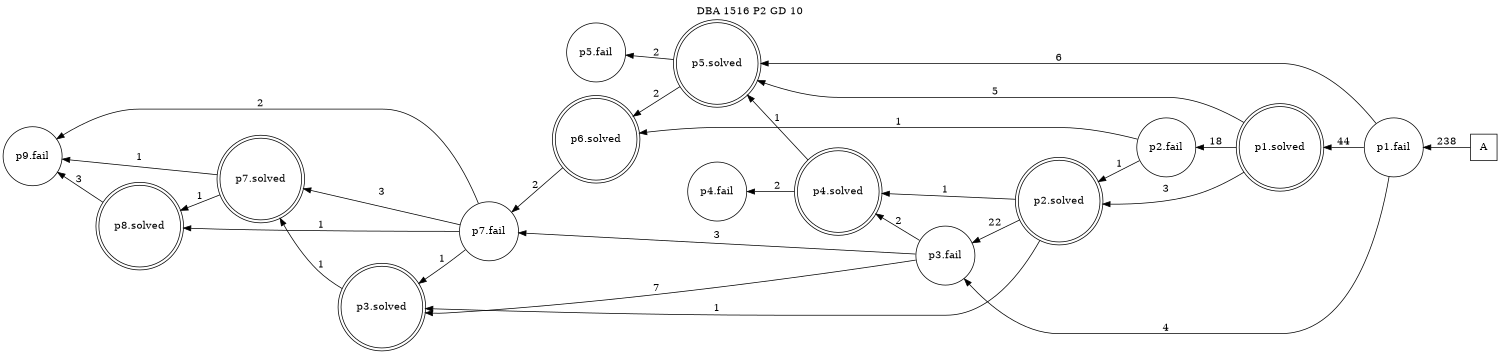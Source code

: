 digraph DBA_1516_P2_GD_10 {
labelloc="tl"
label= " DBA 1516 P2 GD 10 "
rankdir="RL";
graph [ size=" 10 , 10 !"]

"A" [shape="square" label="A"]
"p1.fail" [shape="circle" label="p1.fail"]
"p1.solved" [shape="doublecircle" label="p1.solved"]
"p2.fail" [shape="circle" label="p2.fail"]
"p2.solved" [shape="doublecircle" label="p2.solved"]
"p3.fail" [shape="circle" label="p3.fail"]
"p4.solved" [shape="doublecircle" label="p4.solved"]
"p5.solved" [shape="doublecircle" label="p5.solved"]
"p6.solved" [shape="doublecircle" label="p6.solved"]
"p7.fail" [shape="circle" label="p7.fail"]
"p8.solved" [shape="doublecircle" label="p8.solved"]
"p9.fail" [shape="circle" label="p9.fail"]
"p3.solved" [shape="doublecircle" label="p3.solved"]
"p7.solved" [shape="doublecircle" label="p7.solved"]
"p5.fail" [shape="circle" label="p5.fail"]
"p4.fail" [shape="circle" label="p4.fail"]
"A" -> "p1.fail" [ label=238]
"p1.fail" -> "p1.solved" [ label=44]
"p1.fail" -> "p3.fail" [ label=4]
"p1.fail" -> "p5.solved" [ label=6]
"p1.solved" -> "p2.fail" [ label=18]
"p1.solved" -> "p2.solved" [ label=3]
"p1.solved" -> "p5.solved" [ label=5]
"p2.fail" -> "p2.solved" [ label=1]
"p2.fail" -> "p6.solved" [ label=1]
"p2.solved" -> "p3.fail" [ label=22]
"p2.solved" -> "p4.solved" [ label=1]
"p2.solved" -> "p3.solved" [ label=1]
"p3.fail" -> "p4.solved" [ label=2]
"p3.fail" -> "p7.fail" [ label=3]
"p3.fail" -> "p3.solved" [ label=7]
"p4.solved" -> "p5.solved" [ label=1]
"p4.solved" -> "p4.fail" [ label=2]
"p5.solved" -> "p6.solved" [ label=2]
"p5.solved" -> "p5.fail" [ label=2]
"p6.solved" -> "p7.fail" [ label=2]
"p7.fail" -> "p8.solved" [ label=1]
"p7.fail" -> "p9.fail" [ label=2]
"p7.fail" -> "p3.solved" [ label=1]
"p7.fail" -> "p7.solved" [ label=3]
"p8.solved" -> "p9.fail" [ label=3]
"p3.solved" -> "p7.solved" [ label=1]
"p7.solved" -> "p8.solved" [ label=1]
"p7.solved" -> "p9.fail" [ label=1]
}
